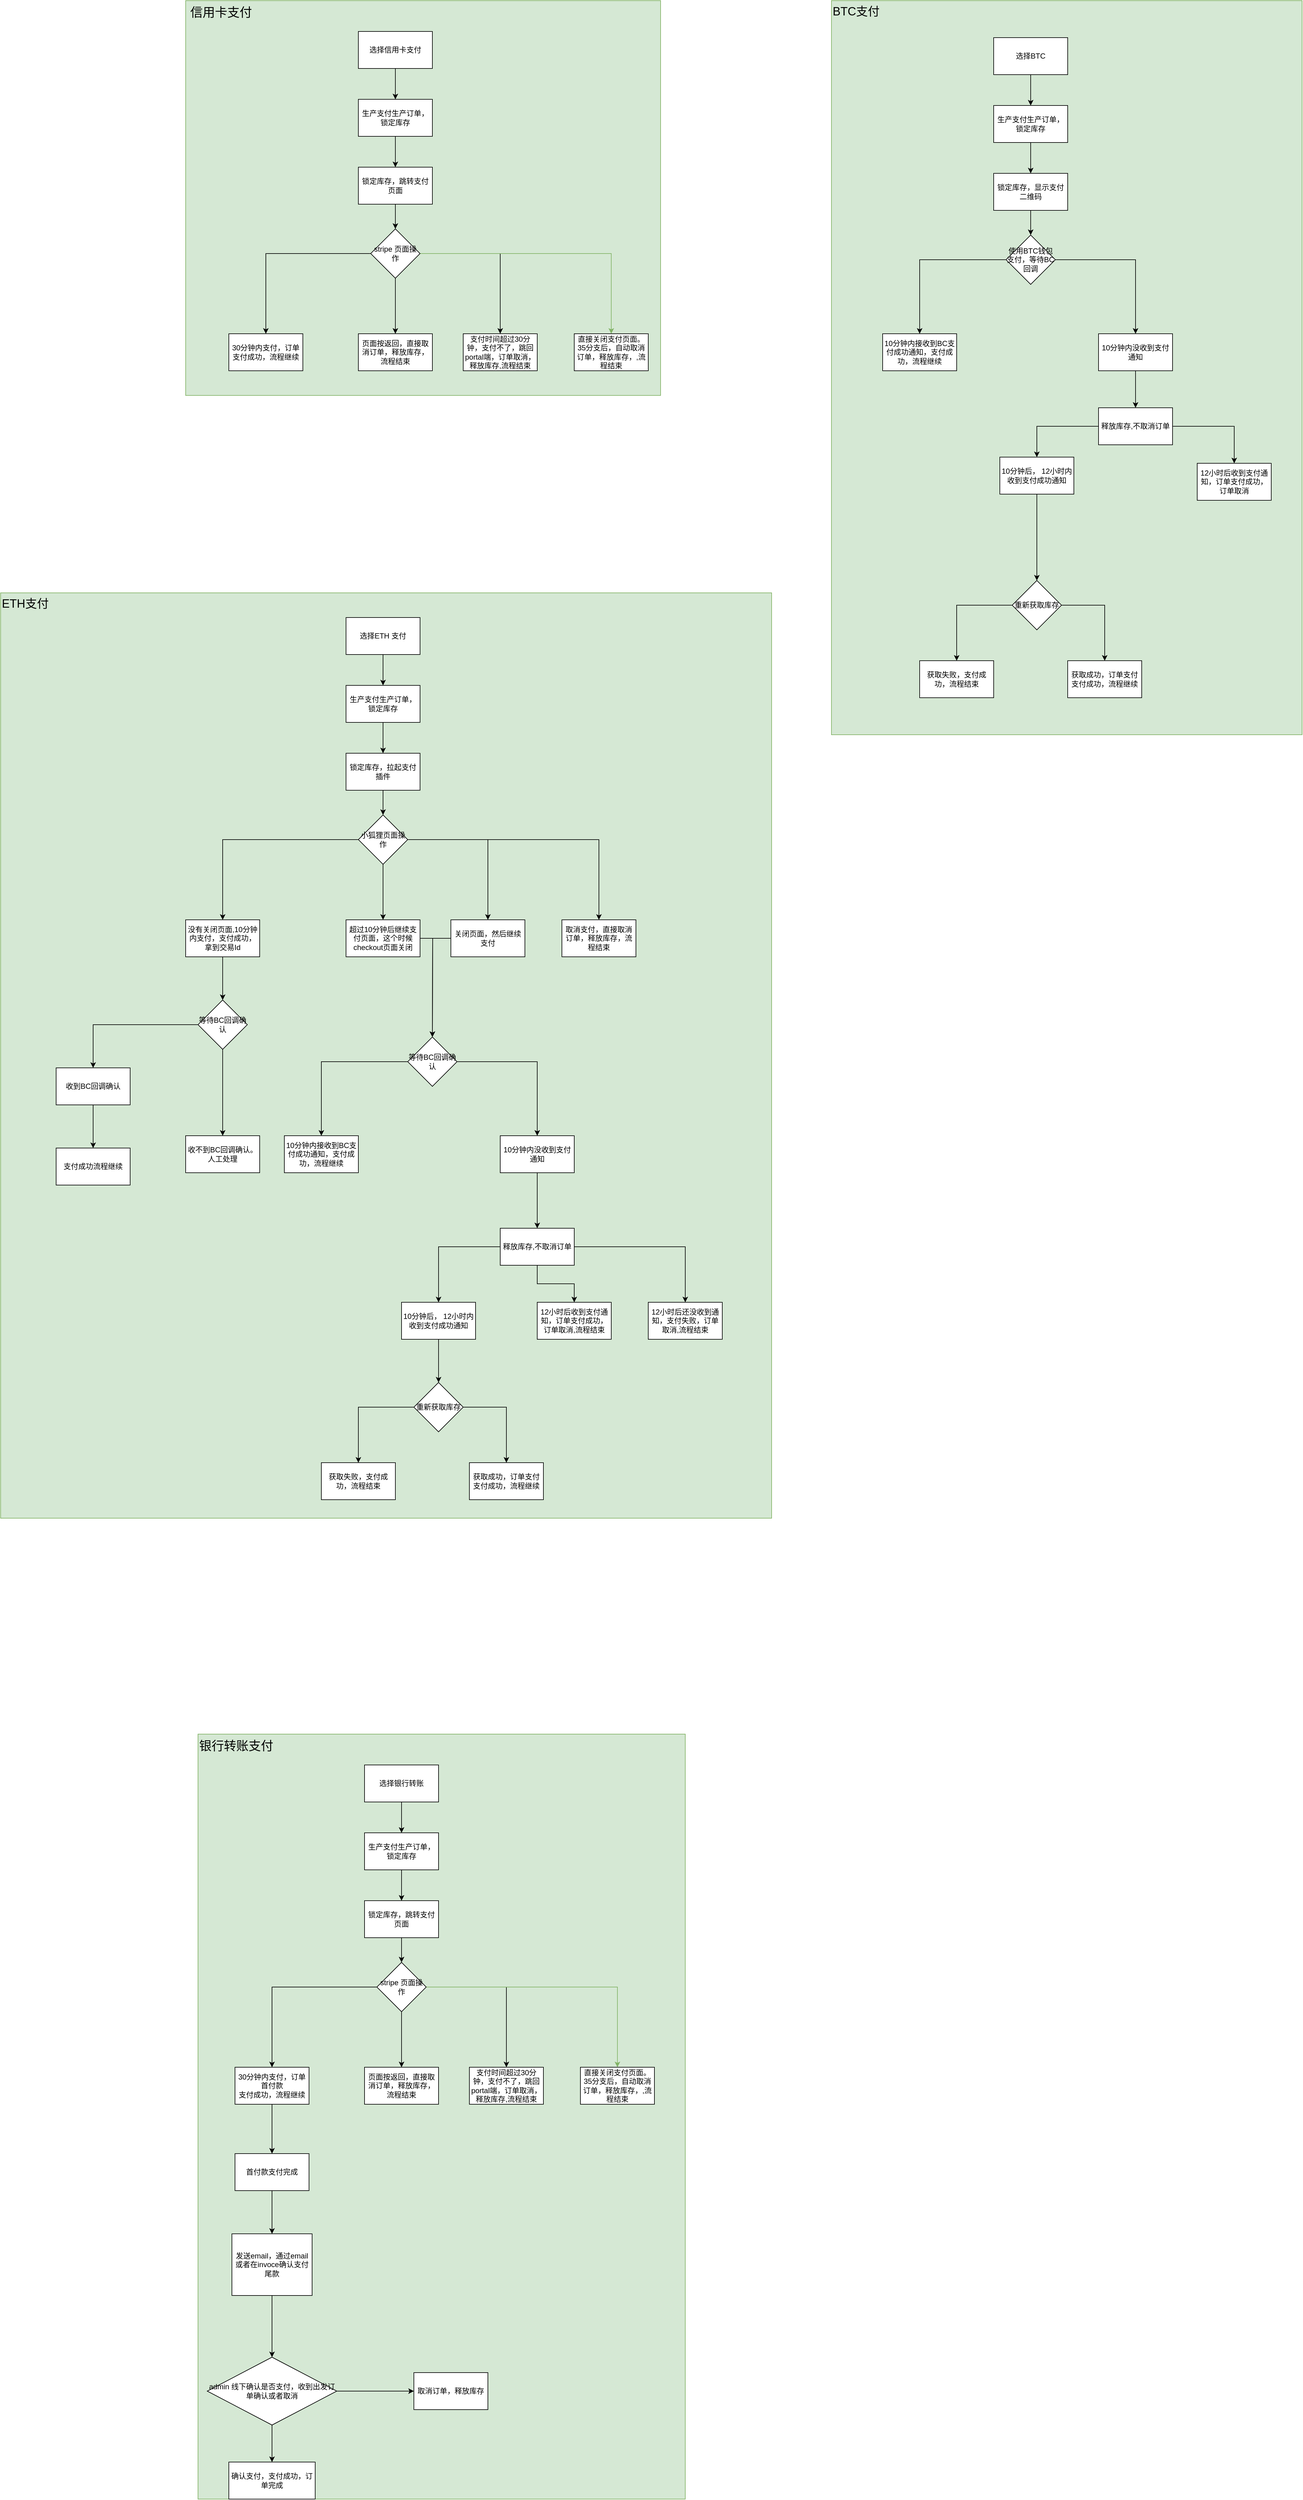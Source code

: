 <mxfile version="21.7.4" type="github">
  <diagram name="第 1 页" id="4hqYP0B252HtBNRxJk2e">
    <mxGraphModel dx="2514" dy="892" grid="1" gridSize="10" guides="1" tooltips="1" connect="1" arrows="1" fold="1" page="1" pageScale="1" pageWidth="827" pageHeight="1169" math="0" shadow="0">
      <root>
        <mxCell id="0" />
        <mxCell id="1" parent="0" />
        <mxCell id="RGyL6IArfp-9qFB2Pa75-198" value="&lt;font style=&quot;font-size: 19px;&quot;&gt;ETH支付&lt;/font&gt;" style="rounded=0;whiteSpace=wrap;html=1;fillColor=#d5e8d4;strokeColor=#82b366;verticalAlign=top;align=left;" parent="1" vertex="1">
          <mxGeometry x="-520" y="1120" width="1250" height="1500" as="geometry" />
        </mxCell>
        <mxCell id="RGyL6IArfp-9qFB2Pa75-197" value="&lt;font style=&quot;font-size: 19px;&quot;&gt;BTC支付&lt;/font&gt;" style="rounded=0;whiteSpace=wrap;html=1;fillColor=#d5e8d4;strokeColor=#82b366;verticalAlign=top;align=left;" parent="1" vertex="1">
          <mxGeometry x="827" y="160" width="763" height="1190" as="geometry" />
        </mxCell>
        <mxCell id="RGyL6IArfp-9qFB2Pa75-195" value="&lt;font style=&quot;font-size: 20px;&quot;&gt;&amp;nbsp;信用卡支付&lt;/font&gt;" style="rounded=0;whiteSpace=wrap;html=1;fillColor=#d5e8d4;strokeColor=#82b366;verticalAlign=top;align=left;" parent="1" vertex="1">
          <mxGeometry x="-220" y="160" width="770" height="640" as="geometry" />
        </mxCell>
        <mxCell id="RGyL6IArfp-9qFB2Pa75-6" style="edgeStyle=orthogonalEdgeStyle;rounded=0;orthogonalLoop=1;jettySize=auto;html=1;entryX=0.5;entryY=0;entryDx=0;entryDy=0;" parent="1" source="RGyL6IArfp-9qFB2Pa75-2" target="RGyL6IArfp-9qFB2Pa75-5" edge="1">
          <mxGeometry relative="1" as="geometry" />
        </mxCell>
        <mxCell id="RGyL6IArfp-9qFB2Pa75-2" value="生产支付生产订单，锁定库存" style="rounded=0;whiteSpace=wrap;html=1;" parent="1" vertex="1">
          <mxGeometry x="60" y="320" width="120" height="60" as="geometry" />
        </mxCell>
        <mxCell id="RGyL6IArfp-9qFB2Pa75-4" style="edgeStyle=orthogonalEdgeStyle;rounded=0;orthogonalLoop=1;jettySize=auto;html=1;" parent="1" source="RGyL6IArfp-9qFB2Pa75-3" target="RGyL6IArfp-9qFB2Pa75-2" edge="1">
          <mxGeometry relative="1" as="geometry" />
        </mxCell>
        <mxCell id="RGyL6IArfp-9qFB2Pa75-3" value="选择信用卡支付" style="rounded=0;whiteSpace=wrap;html=1;" parent="1" vertex="1">
          <mxGeometry x="60" y="210" width="120" height="60" as="geometry" />
        </mxCell>
        <mxCell id="RGyL6IArfp-9qFB2Pa75-8" style="edgeStyle=orthogonalEdgeStyle;rounded=0;orthogonalLoop=1;jettySize=auto;html=1;entryX=0.5;entryY=0;entryDx=0;entryDy=0;" parent="1" source="RGyL6IArfp-9qFB2Pa75-5" target="RGyL6IArfp-9qFB2Pa75-7" edge="1">
          <mxGeometry relative="1" as="geometry" />
        </mxCell>
        <mxCell id="RGyL6IArfp-9qFB2Pa75-5" value="锁定库存，跳转支付页面" style="rounded=0;whiteSpace=wrap;html=1;" parent="1" vertex="1">
          <mxGeometry x="60" y="430" width="120" height="60" as="geometry" />
        </mxCell>
        <mxCell id="RGyL6IArfp-9qFB2Pa75-10" value="" style="edgeStyle=orthogonalEdgeStyle;rounded=0;orthogonalLoop=1;jettySize=auto;html=1;" parent="1" source="RGyL6IArfp-9qFB2Pa75-7" target="RGyL6IArfp-9qFB2Pa75-9" edge="1">
          <mxGeometry relative="1" as="geometry" />
        </mxCell>
        <mxCell id="RGyL6IArfp-9qFB2Pa75-12" value="" style="edgeStyle=orthogonalEdgeStyle;rounded=0;orthogonalLoop=1;jettySize=auto;html=1;" parent="1" source="RGyL6IArfp-9qFB2Pa75-7" target="RGyL6IArfp-9qFB2Pa75-11" edge="1">
          <mxGeometry relative="1" as="geometry" />
        </mxCell>
        <mxCell id="RGyL6IArfp-9qFB2Pa75-14" value="" style="edgeStyle=orthogonalEdgeStyle;rounded=0;orthogonalLoop=1;jettySize=auto;html=1;" parent="1" source="RGyL6IArfp-9qFB2Pa75-7" target="RGyL6IArfp-9qFB2Pa75-13" edge="1">
          <mxGeometry relative="1" as="geometry" />
        </mxCell>
        <mxCell id="RGyL6IArfp-9qFB2Pa75-16" value="" style="edgeStyle=orthogonalEdgeStyle;rounded=0;orthogonalLoop=1;jettySize=auto;html=1;fillColor=#d5e8d4;strokeColor=#82b366;" parent="1" source="RGyL6IArfp-9qFB2Pa75-7" target="RGyL6IArfp-9qFB2Pa75-15" edge="1">
          <mxGeometry relative="1" as="geometry" />
        </mxCell>
        <mxCell id="RGyL6IArfp-9qFB2Pa75-7" value="stripe 页面操作" style="rhombus;whiteSpace=wrap;html=1;" parent="1" vertex="1">
          <mxGeometry x="80" y="530" width="80" height="80" as="geometry" />
        </mxCell>
        <mxCell id="RGyL6IArfp-9qFB2Pa75-9" value="30分钟内支付，订单支付成功，流程继续" style="whiteSpace=wrap;html=1;" parent="1" vertex="1">
          <mxGeometry x="-150" y="700" width="120" height="60" as="geometry" />
        </mxCell>
        <mxCell id="RGyL6IArfp-9qFB2Pa75-11" value="页面按返回，直接取消订单，释放库存，流程结束" style="whiteSpace=wrap;html=1;" parent="1" vertex="1">
          <mxGeometry x="60" y="700" width="120" height="60" as="geometry" />
        </mxCell>
        <mxCell id="RGyL6IArfp-9qFB2Pa75-13" value="支付时间超过30分钟，支付不了，跳回portal端，订单取消，释放库存,流程结束" style="whiteSpace=wrap;html=1;" parent="1" vertex="1">
          <mxGeometry x="230" y="700" width="120" height="60" as="geometry" />
        </mxCell>
        <mxCell id="RGyL6IArfp-9qFB2Pa75-15" value="直接关闭支付页面。35分支后，自动取消订单，释放库存，,流程结束" style="whiteSpace=wrap;html=1;" parent="1" vertex="1">
          <mxGeometry x="410" y="700" width="120" height="60" as="geometry" />
        </mxCell>
        <mxCell id="RGyL6IArfp-9qFB2Pa75-29" style="edgeStyle=orthogonalEdgeStyle;rounded=0;orthogonalLoop=1;jettySize=auto;html=1;entryX=0.5;entryY=0;entryDx=0;entryDy=0;" parent="1" source="RGyL6IArfp-9qFB2Pa75-30" target="RGyL6IArfp-9qFB2Pa75-34" edge="1">
          <mxGeometry relative="1" as="geometry" />
        </mxCell>
        <mxCell id="RGyL6IArfp-9qFB2Pa75-30" value="生产支付生产订单，锁定库存" style="rounded=0;whiteSpace=wrap;html=1;" parent="1" vertex="1">
          <mxGeometry x="40" y="1270" width="120" height="60" as="geometry" />
        </mxCell>
        <mxCell id="RGyL6IArfp-9qFB2Pa75-31" style="edgeStyle=orthogonalEdgeStyle;rounded=0;orthogonalLoop=1;jettySize=auto;html=1;" parent="1" source="RGyL6IArfp-9qFB2Pa75-32" target="RGyL6IArfp-9qFB2Pa75-30" edge="1">
          <mxGeometry relative="1" as="geometry" />
        </mxCell>
        <mxCell id="RGyL6IArfp-9qFB2Pa75-32" value="选择ETH 支付" style="rounded=0;whiteSpace=wrap;html=1;" parent="1" vertex="1">
          <mxGeometry x="40" y="1160" width="120" height="60" as="geometry" />
        </mxCell>
        <mxCell id="RGyL6IArfp-9qFB2Pa75-33" style="edgeStyle=orthogonalEdgeStyle;rounded=0;orthogonalLoop=1;jettySize=auto;html=1;entryX=0.5;entryY=0;entryDx=0;entryDy=0;" parent="1" source="RGyL6IArfp-9qFB2Pa75-34" target="RGyL6IArfp-9qFB2Pa75-39" edge="1">
          <mxGeometry relative="1" as="geometry" />
        </mxCell>
        <mxCell id="RGyL6IArfp-9qFB2Pa75-34" value="锁定库存，拉起支付插件" style="rounded=0;whiteSpace=wrap;html=1;" parent="1" vertex="1">
          <mxGeometry x="40" y="1380" width="120" height="60" as="geometry" />
        </mxCell>
        <mxCell id="RGyL6IArfp-9qFB2Pa75-35" value="" style="edgeStyle=orthogonalEdgeStyle;rounded=0;orthogonalLoop=1;jettySize=auto;html=1;" parent="1" source="RGyL6IArfp-9qFB2Pa75-39" target="RGyL6IArfp-9qFB2Pa75-40" edge="1">
          <mxGeometry relative="1" as="geometry" />
        </mxCell>
        <mxCell id="RGyL6IArfp-9qFB2Pa75-36" value="" style="edgeStyle=orthogonalEdgeStyle;rounded=0;orthogonalLoop=1;jettySize=auto;html=1;" parent="1" source="RGyL6IArfp-9qFB2Pa75-39" target="RGyL6IArfp-9qFB2Pa75-41" edge="1">
          <mxGeometry relative="1" as="geometry" />
        </mxCell>
        <mxCell id="RGyL6IArfp-9qFB2Pa75-37" value="" style="edgeStyle=orthogonalEdgeStyle;rounded=0;orthogonalLoop=1;jettySize=auto;html=1;" parent="1" source="RGyL6IArfp-9qFB2Pa75-39" target="RGyL6IArfp-9qFB2Pa75-42" edge="1">
          <mxGeometry relative="1" as="geometry" />
        </mxCell>
        <mxCell id="RGyL6IArfp-9qFB2Pa75-38" value="" style="edgeStyle=orthogonalEdgeStyle;rounded=0;orthogonalLoop=1;jettySize=auto;html=1;" parent="1" source="RGyL6IArfp-9qFB2Pa75-39" target="RGyL6IArfp-9qFB2Pa75-43" edge="1">
          <mxGeometry relative="1" as="geometry" />
        </mxCell>
        <mxCell id="RGyL6IArfp-9qFB2Pa75-39" value="小狐狸页面操作" style="rhombus;whiteSpace=wrap;html=1;" parent="1" vertex="1">
          <mxGeometry x="60" y="1480" width="80" height="80" as="geometry" />
        </mxCell>
        <mxCell id="RGyL6IArfp-9qFB2Pa75-201" style="edgeStyle=orthogonalEdgeStyle;rounded=0;orthogonalLoop=1;jettySize=auto;html=1;" parent="1" source="RGyL6IArfp-9qFB2Pa75-40" target="RGyL6IArfp-9qFB2Pa75-200" edge="1">
          <mxGeometry relative="1" as="geometry" />
        </mxCell>
        <mxCell id="RGyL6IArfp-9qFB2Pa75-40" value="没有关闭页面,10分钟内支付，支付成功，拿到交易Id" style="whiteSpace=wrap;html=1;" parent="1" vertex="1">
          <mxGeometry x="-220" y="1650" width="120" height="60" as="geometry" />
        </mxCell>
        <mxCell id="RGyL6IArfp-9qFB2Pa75-100" value="" style="edgeStyle=orthogonalEdgeStyle;rounded=0;orthogonalLoop=1;jettySize=auto;html=1;" parent="1" source="RGyL6IArfp-9qFB2Pa75-41" edge="1">
          <mxGeometry relative="1" as="geometry">
            <mxPoint x="180" y="1840" as="targetPoint" />
          </mxGeometry>
        </mxCell>
        <mxCell id="RGyL6IArfp-9qFB2Pa75-41" value="超过10分钟后继续支付页面，这个时候checkout页面关闭" style="whiteSpace=wrap;html=1;" parent="1" vertex="1">
          <mxGeometry x="40" y="1650" width="120" height="60" as="geometry" />
        </mxCell>
        <mxCell id="RGyL6IArfp-9qFB2Pa75-102" style="edgeStyle=orthogonalEdgeStyle;rounded=0;orthogonalLoop=1;jettySize=auto;html=1;" parent="1" source="RGyL6IArfp-9qFB2Pa75-42" edge="1">
          <mxGeometry relative="1" as="geometry">
            <mxPoint x="180" y="1840" as="targetPoint" />
          </mxGeometry>
        </mxCell>
        <mxCell id="RGyL6IArfp-9qFB2Pa75-42" value="关闭页面，然后继续支付" style="whiteSpace=wrap;html=1;" parent="1" vertex="1">
          <mxGeometry x="210" y="1650" width="120" height="60" as="geometry" />
        </mxCell>
        <mxCell id="RGyL6IArfp-9qFB2Pa75-43" value="取消支付，直接取消订单，释放库存，流程结束" style="whiteSpace=wrap;html=1;" parent="1" vertex="1">
          <mxGeometry x="390" y="1650" width="120" height="60" as="geometry" />
        </mxCell>
        <mxCell id="RGyL6IArfp-9qFB2Pa75-112" value="" style="edgeStyle=orthogonalEdgeStyle;rounded=0;orthogonalLoop=1;jettySize=auto;html=1;" parent="1" source="RGyL6IArfp-9qFB2Pa75-44" target="RGyL6IArfp-9qFB2Pa75-111" edge="1">
          <mxGeometry relative="1" as="geometry" />
        </mxCell>
        <mxCell id="RGyL6IArfp-9qFB2Pa75-44" value="收到BC回调确认" style="whiteSpace=wrap;html=1;" parent="1" vertex="1">
          <mxGeometry x="-430" y="1890" width="120" height="60" as="geometry" />
        </mxCell>
        <mxCell id="RGyL6IArfp-9qFB2Pa75-60" style="edgeStyle=orthogonalEdgeStyle;rounded=0;orthogonalLoop=1;jettySize=auto;html=1;entryX=0.5;entryY=0;entryDx=0;entryDy=0;" parent="1" source="RGyL6IArfp-9qFB2Pa75-61" target="RGyL6IArfp-9qFB2Pa75-65" edge="1">
          <mxGeometry relative="1" as="geometry" />
        </mxCell>
        <mxCell id="RGyL6IArfp-9qFB2Pa75-61" value="生产支付生产订单，锁定库存" style="rounded=0;whiteSpace=wrap;html=1;" parent="1" vertex="1">
          <mxGeometry x="1090" y="330" width="120" height="60" as="geometry" />
        </mxCell>
        <mxCell id="RGyL6IArfp-9qFB2Pa75-62" style="edgeStyle=orthogonalEdgeStyle;rounded=0;orthogonalLoop=1;jettySize=auto;html=1;" parent="1" source="RGyL6IArfp-9qFB2Pa75-63" target="RGyL6IArfp-9qFB2Pa75-61" edge="1">
          <mxGeometry relative="1" as="geometry" />
        </mxCell>
        <mxCell id="RGyL6IArfp-9qFB2Pa75-63" value="选择BTC" style="rounded=0;whiteSpace=wrap;html=1;" parent="1" vertex="1">
          <mxGeometry x="1090" y="220" width="120" height="60" as="geometry" />
        </mxCell>
        <mxCell id="RGyL6IArfp-9qFB2Pa75-64" style="edgeStyle=orthogonalEdgeStyle;rounded=0;orthogonalLoop=1;jettySize=auto;html=1;entryX=0.5;entryY=0;entryDx=0;entryDy=0;" parent="1" source="RGyL6IArfp-9qFB2Pa75-65" target="RGyL6IArfp-9qFB2Pa75-70" edge="1">
          <mxGeometry relative="1" as="geometry" />
        </mxCell>
        <mxCell id="RGyL6IArfp-9qFB2Pa75-65" value="锁定库存，显示支付二维码" style="rounded=0;whiteSpace=wrap;html=1;" parent="1" vertex="1">
          <mxGeometry x="1090" y="440" width="120" height="60" as="geometry" />
        </mxCell>
        <mxCell id="RGyL6IArfp-9qFB2Pa75-80" value="" style="edgeStyle=orthogonalEdgeStyle;rounded=0;orthogonalLoop=1;jettySize=auto;html=1;" parent="1" source="RGyL6IArfp-9qFB2Pa75-70" target="RGyL6IArfp-9qFB2Pa75-79" edge="1">
          <mxGeometry relative="1" as="geometry" />
        </mxCell>
        <mxCell id="RGyL6IArfp-9qFB2Pa75-82" value="" style="edgeStyle=orthogonalEdgeStyle;rounded=0;orthogonalLoop=1;jettySize=auto;html=1;" parent="1" source="RGyL6IArfp-9qFB2Pa75-70" target="RGyL6IArfp-9qFB2Pa75-81" edge="1">
          <mxGeometry relative="1" as="geometry" />
        </mxCell>
        <mxCell id="RGyL6IArfp-9qFB2Pa75-70" value="使用BTC钱包支付，等待BC回调" style="rhombus;whiteSpace=wrap;html=1;" parent="1" vertex="1">
          <mxGeometry x="1110" y="540" width="80" height="80" as="geometry" />
        </mxCell>
        <mxCell id="RGyL6IArfp-9qFB2Pa75-79" value="10分钟内接收到BC支付成功通知，支付成功，流程继续" style="whiteSpace=wrap;html=1;" parent="1" vertex="1">
          <mxGeometry x="910" y="700" width="120" height="60" as="geometry" />
        </mxCell>
        <mxCell id="RGyL6IArfp-9qFB2Pa75-84" value="" style="edgeStyle=orthogonalEdgeStyle;rounded=0;orthogonalLoop=1;jettySize=auto;html=1;" parent="1" source="RGyL6IArfp-9qFB2Pa75-81" target="RGyL6IArfp-9qFB2Pa75-83" edge="1">
          <mxGeometry relative="1" as="geometry" />
        </mxCell>
        <mxCell id="RGyL6IArfp-9qFB2Pa75-81" value="10分钟内没收到支付通知" style="whiteSpace=wrap;html=1;" parent="1" vertex="1">
          <mxGeometry x="1260" y="700" width="120" height="60" as="geometry" />
        </mxCell>
        <mxCell id="RGyL6IArfp-9qFB2Pa75-86" value="" style="edgeStyle=orthogonalEdgeStyle;rounded=0;orthogonalLoop=1;jettySize=auto;html=1;" parent="1" source="RGyL6IArfp-9qFB2Pa75-83" target="RGyL6IArfp-9qFB2Pa75-85" edge="1">
          <mxGeometry relative="1" as="geometry" />
        </mxCell>
        <mxCell id="RGyL6IArfp-9qFB2Pa75-88" value="" style="edgeStyle=orthogonalEdgeStyle;rounded=0;orthogonalLoop=1;jettySize=auto;html=1;" parent="1" source="RGyL6IArfp-9qFB2Pa75-83" target="RGyL6IArfp-9qFB2Pa75-87" edge="1">
          <mxGeometry relative="1" as="geometry" />
        </mxCell>
        <mxCell id="RGyL6IArfp-9qFB2Pa75-83" value="释放库存,不取消订单" style="whiteSpace=wrap;html=1;" parent="1" vertex="1">
          <mxGeometry x="1260" y="820" width="120" height="60" as="geometry" />
        </mxCell>
        <mxCell id="RGyL6IArfp-9qFB2Pa75-92" value="" style="edgeStyle=orthogonalEdgeStyle;rounded=0;orthogonalLoop=1;jettySize=auto;html=1;" parent="1" source="RGyL6IArfp-9qFB2Pa75-85" target="RGyL6IArfp-9qFB2Pa75-91" edge="1">
          <mxGeometry relative="1" as="geometry" />
        </mxCell>
        <mxCell id="RGyL6IArfp-9qFB2Pa75-85" value="10分钟后， 12小时内收到支付成功通知" style="whiteSpace=wrap;html=1;" parent="1" vertex="1">
          <mxGeometry x="1100" y="900" width="120" height="60" as="geometry" />
        </mxCell>
        <mxCell id="RGyL6IArfp-9qFB2Pa75-87" value="12小时后收到支付通知，订单支付成功，订单取消" style="whiteSpace=wrap;html=1;" parent="1" vertex="1">
          <mxGeometry x="1420" y="910" width="120" height="60" as="geometry" />
        </mxCell>
        <mxCell id="RGyL6IArfp-9qFB2Pa75-94" value="" style="edgeStyle=orthogonalEdgeStyle;rounded=0;orthogonalLoop=1;jettySize=auto;html=1;" parent="1" source="RGyL6IArfp-9qFB2Pa75-91" target="RGyL6IArfp-9qFB2Pa75-93" edge="1">
          <mxGeometry relative="1" as="geometry" />
        </mxCell>
        <mxCell id="RGyL6IArfp-9qFB2Pa75-98" value="" style="edgeStyle=orthogonalEdgeStyle;rounded=0;orthogonalLoop=1;jettySize=auto;html=1;" parent="1" source="RGyL6IArfp-9qFB2Pa75-91" target="RGyL6IArfp-9qFB2Pa75-97" edge="1">
          <mxGeometry relative="1" as="geometry" />
        </mxCell>
        <mxCell id="RGyL6IArfp-9qFB2Pa75-91" value="重新获取库存" style="rhombus;whiteSpace=wrap;html=1;" parent="1" vertex="1">
          <mxGeometry x="1120" y="1100" width="80" height="80" as="geometry" />
        </mxCell>
        <mxCell id="RGyL6IArfp-9qFB2Pa75-93" value="获取成功，订单支付支付成功，流程继续" style="whiteSpace=wrap;html=1;" parent="1" vertex="1">
          <mxGeometry x="1210" y="1230" width="120" height="60" as="geometry" />
        </mxCell>
        <mxCell id="RGyL6IArfp-9qFB2Pa75-97" value="获取失败，支付成功，流程结束" style="whiteSpace=wrap;html=1;" parent="1" vertex="1">
          <mxGeometry x="970" y="1230" width="120" height="60" as="geometry" />
        </mxCell>
        <mxCell id="RGyL6IArfp-9qFB2Pa75-111" value="支付成功流程继续" style="whiteSpace=wrap;html=1;" parent="1" vertex="1">
          <mxGeometry x="-430" y="2020" width="120" height="60" as="geometry" />
        </mxCell>
        <mxCell id="RGyL6IArfp-9qFB2Pa75-173" value="" style="edgeStyle=orthogonalEdgeStyle;rounded=0;orthogonalLoop=1;jettySize=auto;html=1;" parent="1" source="RGyL6IArfp-9qFB2Pa75-175" target="RGyL6IArfp-9qFB2Pa75-176" edge="1">
          <mxGeometry relative="1" as="geometry" />
        </mxCell>
        <mxCell id="RGyL6IArfp-9qFB2Pa75-174" value="" style="edgeStyle=orthogonalEdgeStyle;rounded=0;orthogonalLoop=1;jettySize=auto;html=1;" parent="1" source="RGyL6IArfp-9qFB2Pa75-175" target="RGyL6IArfp-9qFB2Pa75-178" edge="1">
          <mxGeometry relative="1" as="geometry" />
        </mxCell>
        <mxCell id="RGyL6IArfp-9qFB2Pa75-175" value="等待BC回调确认" style="rhombus;whiteSpace=wrap;html=1;" parent="1" vertex="1">
          <mxGeometry x="140" y="1840" width="80" height="80" as="geometry" />
        </mxCell>
        <mxCell id="RGyL6IArfp-9qFB2Pa75-176" value="10分钟内接收到BC支付成功通知，支付成功，流程继续" style="whiteSpace=wrap;html=1;" parent="1" vertex="1">
          <mxGeometry x="-60" y="2000" width="120" height="60" as="geometry" />
        </mxCell>
        <mxCell id="RGyL6IArfp-9qFB2Pa75-177" value="" style="edgeStyle=orthogonalEdgeStyle;rounded=0;orthogonalLoop=1;jettySize=auto;html=1;" parent="1" source="RGyL6IArfp-9qFB2Pa75-178" target="RGyL6IArfp-9qFB2Pa75-181" edge="1">
          <mxGeometry relative="1" as="geometry" />
        </mxCell>
        <mxCell id="RGyL6IArfp-9qFB2Pa75-178" value="10分钟内没收到支付通知" style="whiteSpace=wrap;html=1;" parent="1" vertex="1">
          <mxGeometry x="290" y="2000" width="120" height="60" as="geometry" />
        </mxCell>
        <mxCell id="RGyL6IArfp-9qFB2Pa75-179" value="" style="edgeStyle=orthogonalEdgeStyle;rounded=0;orthogonalLoop=1;jettySize=auto;html=1;" parent="1" source="RGyL6IArfp-9qFB2Pa75-181" target="RGyL6IArfp-9qFB2Pa75-183" edge="1">
          <mxGeometry relative="1" as="geometry" />
        </mxCell>
        <mxCell id="RGyL6IArfp-9qFB2Pa75-180" value="" style="edgeStyle=orthogonalEdgeStyle;rounded=0;orthogonalLoop=1;jettySize=auto;html=1;" parent="1" source="RGyL6IArfp-9qFB2Pa75-181" target="RGyL6IArfp-9qFB2Pa75-184" edge="1">
          <mxGeometry relative="1" as="geometry" />
        </mxCell>
        <mxCell id="RGyL6IArfp-9qFB2Pa75-194" value="" style="edgeStyle=orthogonalEdgeStyle;rounded=0;orthogonalLoop=1;jettySize=auto;html=1;" parent="1" source="RGyL6IArfp-9qFB2Pa75-181" target="RGyL6IArfp-9qFB2Pa75-193" edge="1">
          <mxGeometry relative="1" as="geometry" />
        </mxCell>
        <mxCell id="RGyL6IArfp-9qFB2Pa75-181" value="释放库存,不取消订单" style="whiteSpace=wrap;html=1;" parent="1" vertex="1">
          <mxGeometry x="290" y="2150" width="120" height="60" as="geometry" />
        </mxCell>
        <mxCell id="RGyL6IArfp-9qFB2Pa75-182" value="" style="edgeStyle=orthogonalEdgeStyle;rounded=0;orthogonalLoop=1;jettySize=auto;html=1;" parent="1" source="RGyL6IArfp-9qFB2Pa75-183" target="RGyL6IArfp-9qFB2Pa75-187" edge="1">
          <mxGeometry relative="1" as="geometry" />
        </mxCell>
        <mxCell id="RGyL6IArfp-9qFB2Pa75-183" value="10分钟后， 12小时内收到支付成功通知" style="whiteSpace=wrap;html=1;" parent="1" vertex="1">
          <mxGeometry x="130" y="2270" width="120" height="60" as="geometry" />
        </mxCell>
        <mxCell id="RGyL6IArfp-9qFB2Pa75-184" value="12小时后收到支付通知，订单支付成功，订单取消,流程结束" style="whiteSpace=wrap;html=1;" parent="1" vertex="1">
          <mxGeometry x="350" y="2270" width="120" height="60" as="geometry" />
        </mxCell>
        <mxCell id="RGyL6IArfp-9qFB2Pa75-185" value="" style="edgeStyle=orthogonalEdgeStyle;rounded=0;orthogonalLoop=1;jettySize=auto;html=1;" parent="1" source="RGyL6IArfp-9qFB2Pa75-187" target="RGyL6IArfp-9qFB2Pa75-188" edge="1">
          <mxGeometry relative="1" as="geometry" />
        </mxCell>
        <mxCell id="RGyL6IArfp-9qFB2Pa75-186" value="" style="edgeStyle=orthogonalEdgeStyle;rounded=0;orthogonalLoop=1;jettySize=auto;html=1;" parent="1" source="RGyL6IArfp-9qFB2Pa75-187" target="RGyL6IArfp-9qFB2Pa75-189" edge="1">
          <mxGeometry relative="1" as="geometry" />
        </mxCell>
        <mxCell id="RGyL6IArfp-9qFB2Pa75-187" value="重新获取库存" style="rhombus;whiteSpace=wrap;html=1;" parent="1" vertex="1">
          <mxGeometry x="150" y="2400" width="80" height="80" as="geometry" />
        </mxCell>
        <mxCell id="RGyL6IArfp-9qFB2Pa75-188" value="获取成功，订单支付支付成功，流程继续" style="whiteSpace=wrap;html=1;" parent="1" vertex="1">
          <mxGeometry x="240" y="2530" width="120" height="60" as="geometry" />
        </mxCell>
        <mxCell id="RGyL6IArfp-9qFB2Pa75-189" value="获取失败，支付成功，流程结束" style="whiteSpace=wrap;html=1;" parent="1" vertex="1">
          <mxGeometry y="2530" width="120" height="60" as="geometry" />
        </mxCell>
        <mxCell id="RGyL6IArfp-9qFB2Pa75-193" value="12小时后还没收到通知，支付失败，订单取消,流程结束" style="whiteSpace=wrap;html=1;" parent="1" vertex="1">
          <mxGeometry x="530" y="2270" width="120" height="60" as="geometry" />
        </mxCell>
        <mxCell id="RGyL6IArfp-9qFB2Pa75-203" style="edgeStyle=orthogonalEdgeStyle;rounded=0;orthogonalLoop=1;jettySize=auto;html=1;entryX=0.5;entryY=0;entryDx=0;entryDy=0;" parent="1" source="RGyL6IArfp-9qFB2Pa75-200" target="RGyL6IArfp-9qFB2Pa75-44" edge="1">
          <mxGeometry relative="1" as="geometry" />
        </mxCell>
        <mxCell id="RGyL6IArfp-9qFB2Pa75-205" value="" style="edgeStyle=orthogonalEdgeStyle;rounded=0;orthogonalLoop=1;jettySize=auto;html=1;" parent="1" source="RGyL6IArfp-9qFB2Pa75-200" target="RGyL6IArfp-9qFB2Pa75-204" edge="1">
          <mxGeometry relative="1" as="geometry" />
        </mxCell>
        <mxCell id="RGyL6IArfp-9qFB2Pa75-200" value="等待BC回调确认" style="rhombus;whiteSpace=wrap;html=1;" parent="1" vertex="1">
          <mxGeometry x="-200" y="1780" width="80" height="80" as="geometry" />
        </mxCell>
        <mxCell id="RGyL6IArfp-9qFB2Pa75-204" value="收不到BC回调确认。人工处理" style="whiteSpace=wrap;html=1;" parent="1" vertex="1">
          <mxGeometry x="-220" y="2000" width="120" height="60" as="geometry" />
        </mxCell>
        <mxCell id="Hoz9Jt24U8FRxCGWqwZo-1" value="&lt;font style=&quot;font-size: 20px;&quot;&gt;银行转账支付&lt;/font&gt;" style="rounded=0;whiteSpace=wrap;html=1;fillColor=#d5e8d4;strokeColor=#82b366;verticalAlign=top;align=left;" vertex="1" parent="1">
          <mxGeometry x="-200" y="2970" width="790" height="1240" as="geometry" />
        </mxCell>
        <mxCell id="Hoz9Jt24U8FRxCGWqwZo-2" style="edgeStyle=orthogonalEdgeStyle;rounded=0;orthogonalLoop=1;jettySize=auto;html=1;entryX=0.5;entryY=0;entryDx=0;entryDy=0;" edge="1" parent="1" source="Hoz9Jt24U8FRxCGWqwZo-3" target="Hoz9Jt24U8FRxCGWqwZo-7">
          <mxGeometry relative="1" as="geometry" />
        </mxCell>
        <mxCell id="Hoz9Jt24U8FRxCGWqwZo-3" value="生产支付生产订单，锁定库存" style="rounded=0;whiteSpace=wrap;html=1;" vertex="1" parent="1">
          <mxGeometry x="70" y="3130" width="120" height="60" as="geometry" />
        </mxCell>
        <mxCell id="Hoz9Jt24U8FRxCGWqwZo-4" style="edgeStyle=orthogonalEdgeStyle;rounded=0;orthogonalLoop=1;jettySize=auto;html=1;" edge="1" parent="1" source="Hoz9Jt24U8FRxCGWqwZo-5" target="Hoz9Jt24U8FRxCGWqwZo-3">
          <mxGeometry relative="1" as="geometry" />
        </mxCell>
        <mxCell id="Hoz9Jt24U8FRxCGWqwZo-5" value="选择银行转账" style="rounded=0;whiteSpace=wrap;html=1;" vertex="1" parent="1">
          <mxGeometry x="70" y="3020" width="120" height="60" as="geometry" />
        </mxCell>
        <mxCell id="Hoz9Jt24U8FRxCGWqwZo-6" style="edgeStyle=orthogonalEdgeStyle;rounded=0;orthogonalLoop=1;jettySize=auto;html=1;entryX=0.5;entryY=0;entryDx=0;entryDy=0;" edge="1" parent="1" source="Hoz9Jt24U8FRxCGWqwZo-7" target="Hoz9Jt24U8FRxCGWqwZo-12">
          <mxGeometry relative="1" as="geometry" />
        </mxCell>
        <mxCell id="Hoz9Jt24U8FRxCGWqwZo-7" value="锁定库存，跳转支付页面" style="rounded=0;whiteSpace=wrap;html=1;" vertex="1" parent="1">
          <mxGeometry x="70" y="3240" width="120" height="60" as="geometry" />
        </mxCell>
        <mxCell id="Hoz9Jt24U8FRxCGWqwZo-8" value="" style="edgeStyle=orthogonalEdgeStyle;rounded=0;orthogonalLoop=1;jettySize=auto;html=1;" edge="1" parent="1" source="Hoz9Jt24U8FRxCGWqwZo-12" target="Hoz9Jt24U8FRxCGWqwZo-13">
          <mxGeometry relative="1" as="geometry" />
        </mxCell>
        <mxCell id="Hoz9Jt24U8FRxCGWqwZo-9" value="" style="edgeStyle=orthogonalEdgeStyle;rounded=0;orthogonalLoop=1;jettySize=auto;html=1;" edge="1" parent="1" source="Hoz9Jt24U8FRxCGWqwZo-12" target="Hoz9Jt24U8FRxCGWqwZo-14">
          <mxGeometry relative="1" as="geometry" />
        </mxCell>
        <mxCell id="Hoz9Jt24U8FRxCGWqwZo-10" value="" style="edgeStyle=orthogonalEdgeStyle;rounded=0;orthogonalLoop=1;jettySize=auto;html=1;" edge="1" parent="1" source="Hoz9Jt24U8FRxCGWqwZo-12" target="Hoz9Jt24U8FRxCGWqwZo-15">
          <mxGeometry relative="1" as="geometry" />
        </mxCell>
        <mxCell id="Hoz9Jt24U8FRxCGWqwZo-11" value="" style="edgeStyle=orthogonalEdgeStyle;rounded=0;orthogonalLoop=1;jettySize=auto;html=1;fillColor=#d5e8d4;strokeColor=#82b366;" edge="1" parent="1" source="Hoz9Jt24U8FRxCGWqwZo-12" target="Hoz9Jt24U8FRxCGWqwZo-16">
          <mxGeometry relative="1" as="geometry" />
        </mxCell>
        <mxCell id="Hoz9Jt24U8FRxCGWqwZo-12" value="stripe 页面操作" style="rhombus;whiteSpace=wrap;html=1;" vertex="1" parent="1">
          <mxGeometry x="90" y="3340" width="80" height="80" as="geometry" />
        </mxCell>
        <mxCell id="Hoz9Jt24U8FRxCGWqwZo-18" value="" style="edgeStyle=orthogonalEdgeStyle;rounded=0;orthogonalLoop=1;jettySize=auto;html=1;" edge="1" parent="1" source="Hoz9Jt24U8FRxCGWqwZo-13" target="Hoz9Jt24U8FRxCGWqwZo-17">
          <mxGeometry relative="1" as="geometry" />
        </mxCell>
        <mxCell id="Hoz9Jt24U8FRxCGWqwZo-13" value="30分钟内支付，订单首付款&lt;br&gt;支付成功，流程继续" style="whiteSpace=wrap;html=1;" vertex="1" parent="1">
          <mxGeometry x="-140" y="3510" width="120" height="60" as="geometry" />
        </mxCell>
        <mxCell id="Hoz9Jt24U8FRxCGWqwZo-14" value="页面按返回，直接取消订单，释放库存，流程结束" style="whiteSpace=wrap;html=1;" vertex="1" parent="1">
          <mxGeometry x="70" y="3510" width="120" height="60" as="geometry" />
        </mxCell>
        <mxCell id="Hoz9Jt24U8FRxCGWqwZo-15" value="支付时间超过30分钟，支付不了，跳回portal端，订单取消，释放库存,流程结束" style="whiteSpace=wrap;html=1;" vertex="1" parent="1">
          <mxGeometry x="240" y="3510" width="120" height="60" as="geometry" />
        </mxCell>
        <mxCell id="Hoz9Jt24U8FRxCGWqwZo-16" value="直接关闭支付页面。35分支后，自动取消订单，释放库存，,流程结束" style="whiteSpace=wrap;html=1;" vertex="1" parent="1">
          <mxGeometry x="420" y="3510" width="120" height="60" as="geometry" />
        </mxCell>
        <mxCell id="Hoz9Jt24U8FRxCGWqwZo-20" value="" style="edgeStyle=orthogonalEdgeStyle;rounded=0;orthogonalLoop=1;jettySize=auto;html=1;" edge="1" parent="1" source="Hoz9Jt24U8FRxCGWqwZo-17" target="Hoz9Jt24U8FRxCGWqwZo-19">
          <mxGeometry relative="1" as="geometry" />
        </mxCell>
        <mxCell id="Hoz9Jt24U8FRxCGWqwZo-17" value="首付款支付完成" style="whiteSpace=wrap;html=1;" vertex="1" parent="1">
          <mxGeometry x="-140" y="3650" width="120" height="60" as="geometry" />
        </mxCell>
        <mxCell id="Hoz9Jt24U8FRxCGWqwZo-28" value="" style="edgeStyle=orthogonalEdgeStyle;rounded=0;orthogonalLoop=1;jettySize=auto;html=1;" edge="1" parent="1" source="Hoz9Jt24U8FRxCGWqwZo-19" target="Hoz9Jt24U8FRxCGWqwZo-27">
          <mxGeometry relative="1" as="geometry" />
        </mxCell>
        <mxCell id="Hoz9Jt24U8FRxCGWqwZo-19" value="发送email，通过email或者在invoce确认支付尾款" style="whiteSpace=wrap;html=1;" vertex="1" parent="1">
          <mxGeometry x="-145" y="3780" width="130" height="100" as="geometry" />
        </mxCell>
        <mxCell id="Hoz9Jt24U8FRxCGWqwZo-30" value="" style="edgeStyle=orthogonalEdgeStyle;rounded=0;orthogonalLoop=1;jettySize=auto;html=1;" edge="1" parent="1" source="Hoz9Jt24U8FRxCGWqwZo-27" target="Hoz9Jt24U8FRxCGWqwZo-29">
          <mxGeometry relative="1" as="geometry" />
        </mxCell>
        <mxCell id="Hoz9Jt24U8FRxCGWqwZo-32" value="" style="edgeStyle=orthogonalEdgeStyle;rounded=0;orthogonalLoop=1;jettySize=auto;html=1;" edge="1" parent="1" source="Hoz9Jt24U8FRxCGWqwZo-27" target="Hoz9Jt24U8FRxCGWqwZo-31">
          <mxGeometry relative="1" as="geometry" />
        </mxCell>
        <mxCell id="Hoz9Jt24U8FRxCGWqwZo-27" value="admin 线下确认是否支付，收到出发订单确认或者取消" style="rhombus;whiteSpace=wrap;html=1;" vertex="1" parent="1">
          <mxGeometry x="-185" y="3980" width="210" height="110" as="geometry" />
        </mxCell>
        <mxCell id="Hoz9Jt24U8FRxCGWqwZo-29" value="取消订单，释放库存" style="whiteSpace=wrap;html=1;" vertex="1" parent="1">
          <mxGeometry x="150" y="4005" width="120" height="60" as="geometry" />
        </mxCell>
        <mxCell id="Hoz9Jt24U8FRxCGWqwZo-31" value="确认支付，支付成功，订单完成" style="whiteSpace=wrap;html=1;" vertex="1" parent="1">
          <mxGeometry x="-150" y="4150" width="140" height="60" as="geometry" />
        </mxCell>
      </root>
    </mxGraphModel>
  </diagram>
</mxfile>
